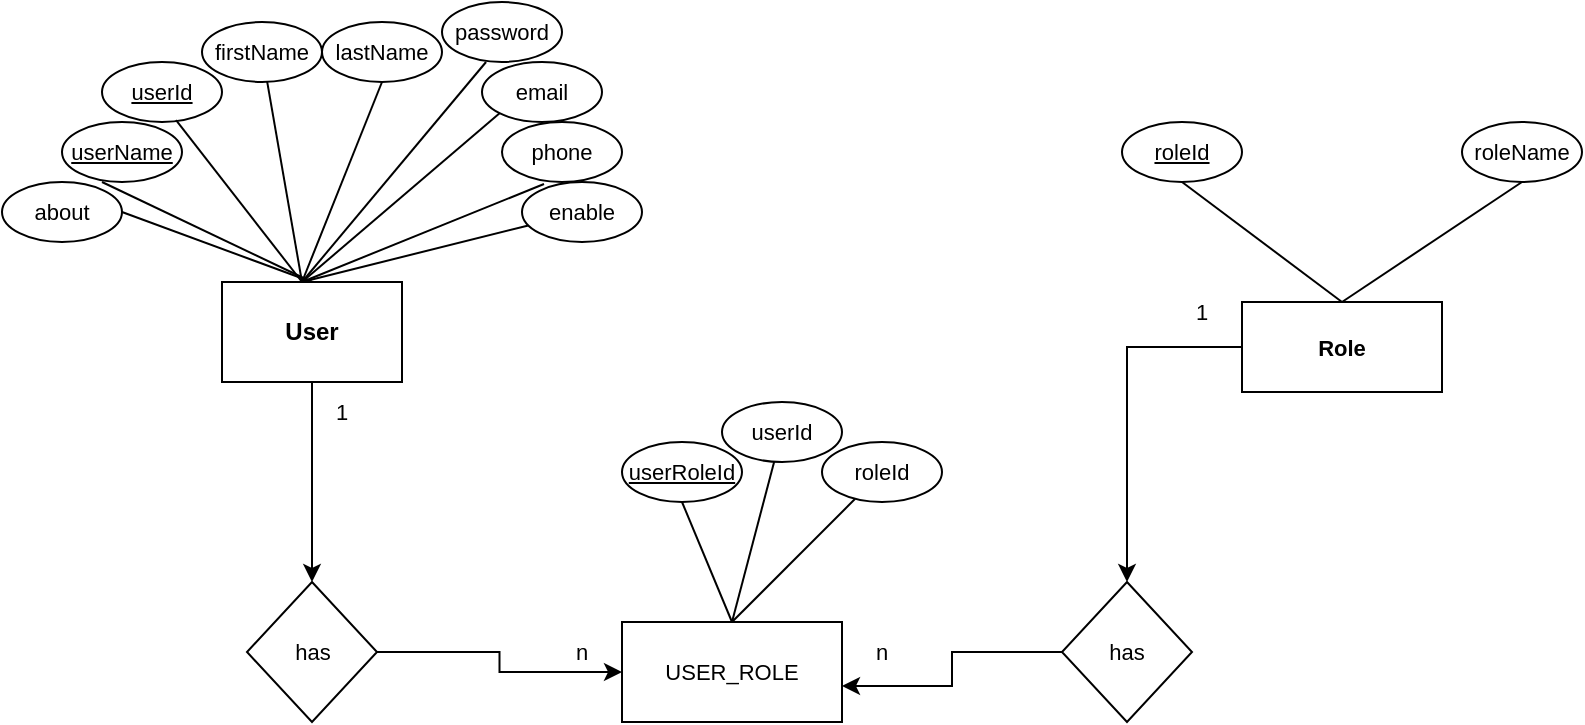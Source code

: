 <mxfile version="19.0.0" type="device"><diagram id="ly4XspIKPr9Rliv0VXN3" name="Page-1"><mxGraphModel dx="868" dy="442" grid="1" gridSize="10" guides="1" tooltips="1" connect="1" arrows="1" fold="1" page="1" pageScale="1" pageWidth="827" pageHeight="1169" math="0" shadow="0"><root><mxCell id="0"/><mxCell id="1" parent="0"/><mxCell id="wRufll379zE3kh95II88-41" style="edgeStyle=orthogonalEdgeStyle;rounded=0;orthogonalLoop=1;jettySize=auto;html=1;exitX=0.5;exitY=1;exitDx=0;exitDy=0;entryX=0.5;entryY=0;entryDx=0;entryDy=0;fontSize=11;" edge="1" parent="1" source="wRufll379zE3kh95II88-1" target="wRufll379zE3kh95II88-37"><mxGeometry relative="1" as="geometry"/></mxCell><mxCell id="wRufll379zE3kh95II88-1" value="&lt;b&gt;User&lt;/b&gt;" style="rounded=0;whiteSpace=wrap;html=1;" vertex="1" parent="1"><mxGeometry x="120" y="180" width="90" height="50" as="geometry"/></mxCell><mxCell id="wRufll379zE3kh95II88-2" value="&lt;font style=&quot;font-size: 11px;&quot;&gt;about&lt;/font&gt;" style="ellipse;whiteSpace=wrap;html=1;" vertex="1" parent="1"><mxGeometry x="10" y="130" width="60" height="30" as="geometry"/></mxCell><mxCell id="wRufll379zE3kh95II88-4" value="" style="endArrow=none;html=1;rounded=0;fontSize=11;exitX=1;exitY=0.5;exitDx=0;exitDy=0;entryX=0.5;entryY=0;entryDx=0;entryDy=0;" edge="1" parent="1" source="wRufll379zE3kh95II88-2" target="wRufll379zE3kh95II88-1"><mxGeometry width="50" height="50" relative="1" as="geometry"><mxPoint x="390" y="280" as="sourcePoint"/><mxPoint x="440" y="230" as="targetPoint"/></mxGeometry></mxCell><mxCell id="wRufll379zE3kh95II88-5" value="&lt;font style=&quot;font-size: 11px;&quot;&gt;&lt;u&gt;userName&lt;/u&gt;&lt;/font&gt;" style="ellipse;whiteSpace=wrap;html=1;" vertex="1" parent="1"><mxGeometry x="40" y="100" width="60" height="30" as="geometry"/></mxCell><mxCell id="wRufll379zE3kh95II88-6" value="&lt;font style=&quot;font-size: 11px;&quot;&gt;&lt;u&gt;userId&lt;/u&gt;&lt;/font&gt;" style="ellipse;whiteSpace=wrap;html=1;" vertex="1" parent="1"><mxGeometry x="60" y="70" width="60" height="30" as="geometry"/></mxCell><mxCell id="wRufll379zE3kh95II88-7" value="" style="endArrow=none;html=1;rounded=0;fontSize=11;exitX=1;exitY=0.5;exitDx=0;exitDy=0;entryX=0.5;entryY=0;entryDx=0;entryDy=0;" edge="1" parent="1" target="wRufll379zE3kh95II88-1"><mxGeometry width="50" height="50" relative="1" as="geometry"><mxPoint x="60" y="130" as="sourcePoint"/><mxPoint x="165" y="155" as="targetPoint"/></mxGeometry></mxCell><mxCell id="wRufll379zE3kh95II88-8" value="" style="endArrow=none;html=1;rounded=0;fontSize=11;exitX=0.617;exitY=0.967;exitDx=0;exitDy=0;exitPerimeter=0;" edge="1" parent="1" source="wRufll379zE3kh95II88-6"><mxGeometry width="50" height="50" relative="1" as="geometry"><mxPoint x="130" y="120" as="sourcePoint"/><mxPoint x="160" y="180" as="targetPoint"/></mxGeometry></mxCell><mxCell id="wRufll379zE3kh95II88-10" value="&lt;font style=&quot;font-size: 11px;&quot;&gt;lastName&lt;/font&gt;" style="ellipse;whiteSpace=wrap;html=1;" vertex="1" parent="1"><mxGeometry x="170" y="50" width="60" height="30" as="geometry"/></mxCell><mxCell id="wRufll379zE3kh95II88-11" value="&lt;font style=&quot;font-size: 11px;&quot;&gt;password&lt;/font&gt;" style="ellipse;whiteSpace=wrap;html=1;" vertex="1" parent="1"><mxGeometry x="230" y="40" width="60" height="30" as="geometry"/></mxCell><mxCell id="wRufll379zE3kh95II88-12" value="&lt;font style=&quot;font-size: 11px;&quot;&gt;firstName&lt;/font&gt;" style="ellipse;whiteSpace=wrap;html=1;" vertex="1" parent="1"><mxGeometry x="110" y="50" width="60" height="30" as="geometry"/></mxCell><mxCell id="wRufll379zE3kh95II88-13" value="&lt;font style=&quot;font-size: 11px;&quot;&gt;email&lt;/font&gt;" style="ellipse;whiteSpace=wrap;html=1;" vertex="1" parent="1"><mxGeometry x="250" y="70" width="60" height="30" as="geometry"/></mxCell><mxCell id="wRufll379zE3kh95II88-14" value="&lt;font style=&quot;font-size: 11px;&quot;&gt;phone&lt;/font&gt;" style="ellipse;whiteSpace=wrap;html=1;" vertex="1" parent="1"><mxGeometry x="260" y="100" width="60" height="30" as="geometry"/></mxCell><mxCell id="wRufll379zE3kh95II88-15" value="&lt;font style=&quot;font-size: 11px;&quot;&gt;enable&lt;/font&gt;" style="ellipse;whiteSpace=wrap;html=1;" vertex="1" parent="1"><mxGeometry x="270" y="130" width="60" height="30" as="geometry"/></mxCell><mxCell id="wRufll379zE3kh95II88-18" value="" style="endArrow=none;html=1;rounded=0;fontSize=11;" edge="1" parent="1" source="wRufll379zE3kh95II88-15"><mxGeometry width="50" height="50" relative="1" as="geometry"><mxPoint x="97.02" y="109.01" as="sourcePoint"/><mxPoint x="160" y="180" as="targetPoint"/></mxGeometry></mxCell><mxCell id="wRufll379zE3kh95II88-19" value="" style="endArrow=none;html=1;rounded=0;fontSize=11;exitX=0.35;exitY=1.033;exitDx=0;exitDy=0;exitPerimeter=0;" edge="1" parent="1" source="wRufll379zE3kh95II88-14"><mxGeometry width="50" height="50" relative="1" as="geometry"><mxPoint x="107.02" y="119.01" as="sourcePoint"/><mxPoint x="160" y="180" as="targetPoint"/></mxGeometry></mxCell><mxCell id="wRufll379zE3kh95II88-20" value="" style="endArrow=none;html=1;rounded=0;fontSize=11;exitX=0;exitY=1;exitDx=0;exitDy=0;" edge="1" parent="1" source="wRufll379zE3kh95II88-13"><mxGeometry width="50" height="50" relative="1" as="geometry"><mxPoint x="117.02" y="129.01" as="sourcePoint"/><mxPoint x="160" y="180" as="targetPoint"/></mxGeometry></mxCell><mxCell id="wRufll379zE3kh95II88-21" value="" style="endArrow=none;html=1;rounded=0;fontSize=11;exitX=0.5;exitY=1;exitDx=0;exitDy=0;" edge="1" parent="1" source="wRufll379zE3kh95II88-10"><mxGeometry width="50" height="50" relative="1" as="geometry"><mxPoint x="127.02" y="139.01" as="sourcePoint"/><mxPoint x="160" y="180" as="targetPoint"/></mxGeometry></mxCell><mxCell id="wRufll379zE3kh95II88-22" value="" style="endArrow=none;html=1;rounded=0;fontSize=11;exitX=0.367;exitY=1;exitDx=0;exitDy=0;exitPerimeter=0;" edge="1" parent="1" source="wRufll379zE3kh95II88-11"><mxGeometry width="50" height="50" relative="1" as="geometry"><mxPoint x="137.02" y="149.01" as="sourcePoint"/><mxPoint x="160" y="180" as="targetPoint"/></mxGeometry></mxCell><mxCell id="wRufll379zE3kh95II88-23" value="" style="endArrow=none;html=1;rounded=0;fontSize=11;" edge="1" parent="1" source="wRufll379zE3kh95II88-12"><mxGeometry width="50" height="50" relative="1" as="geometry"><mxPoint x="147.02" y="159.01" as="sourcePoint"/><mxPoint x="160" y="180" as="targetPoint"/></mxGeometry></mxCell><mxCell id="wRufll379zE3kh95II88-43" style="edgeStyle=orthogonalEdgeStyle;rounded=0;orthogonalLoop=1;jettySize=auto;html=1;exitX=0;exitY=0.5;exitDx=0;exitDy=0;entryX=0.5;entryY=0;entryDx=0;entryDy=0;fontSize=11;" edge="1" parent="1" source="wRufll379zE3kh95II88-24" target="wRufll379zE3kh95II88-38"><mxGeometry relative="1" as="geometry"/></mxCell><mxCell id="wRufll379zE3kh95II88-24" value="&lt;b&gt;Role&lt;/b&gt;" style="rounded=0;whiteSpace=wrap;html=1;fontSize=11;" vertex="1" parent="1"><mxGeometry x="630" y="190" width="100" height="45" as="geometry"/></mxCell><mxCell id="wRufll379zE3kh95II88-25" value="&lt;font style=&quot;font-size: 11px;&quot;&gt;roleName&lt;/font&gt;" style="ellipse;whiteSpace=wrap;html=1;" vertex="1" parent="1"><mxGeometry x="740" y="100" width="60" height="30" as="geometry"/></mxCell><mxCell id="wRufll379zE3kh95II88-26" value="&lt;font style=&quot;font-size: 11px;&quot;&gt;&lt;u&gt;roleId&lt;/u&gt;&lt;/font&gt;" style="ellipse;whiteSpace=wrap;html=1;" vertex="1" parent="1"><mxGeometry x="570" y="100" width="60" height="30" as="geometry"/></mxCell><mxCell id="wRufll379zE3kh95II88-27" value="" style="endArrow=none;html=1;rounded=0;fontSize=11;entryX=0.5;entryY=1;entryDx=0;entryDy=0;exitX=0.5;exitY=0;exitDx=0;exitDy=0;" edge="1" parent="1" source="wRufll379zE3kh95II88-24" target="wRufll379zE3kh95II88-26"><mxGeometry width="50" height="50" relative="1" as="geometry"><mxPoint x="620" y="200" as="sourcePoint"/><mxPoint x="670" y="150" as="targetPoint"/></mxGeometry></mxCell><mxCell id="wRufll379zE3kh95II88-28" value="" style="endArrow=none;html=1;rounded=0;fontSize=11;entryX=0.5;entryY=1;entryDx=0;entryDy=0;exitX=0.5;exitY=0;exitDx=0;exitDy=0;" edge="1" parent="1" source="wRufll379zE3kh95II88-24" target="wRufll379zE3kh95II88-25"><mxGeometry width="50" height="50" relative="1" as="geometry"><mxPoint x="690" y="200" as="sourcePoint"/><mxPoint x="610" y="140" as="targetPoint"/></mxGeometry></mxCell><mxCell id="wRufll379zE3kh95II88-31" value="&lt;font style=&quot;font-size: 11px;&quot;&gt;roleId&lt;/font&gt;" style="ellipse;whiteSpace=wrap;html=1;" vertex="1" parent="1"><mxGeometry x="420" y="260" width="60" height="30" as="geometry"/></mxCell><mxCell id="wRufll379zE3kh95II88-32" value="&lt;font style=&quot;font-size: 11px;&quot;&gt;userId&lt;/font&gt;" style="ellipse;whiteSpace=wrap;html=1;" vertex="1" parent="1"><mxGeometry x="370" y="240" width="60" height="30" as="geometry"/></mxCell><mxCell id="wRufll379zE3kh95II88-33" value="&lt;font style=&quot;font-size: 11px;&quot;&gt;&lt;u&gt;userRoleId&lt;/u&gt;&lt;/font&gt;" style="ellipse;whiteSpace=wrap;html=1;" vertex="1" parent="1"><mxGeometry x="320" y="260" width="60" height="30" as="geometry"/></mxCell><mxCell id="wRufll379zE3kh95II88-34" value="" style="endArrow=none;html=1;rounded=0;fontSize=11;entryX=0.5;entryY=1;entryDx=0;entryDy=0;exitX=0.5;exitY=0;exitDx=0;exitDy=0;" edge="1" parent="1" source="wRufll379zE3kh95II88-29" target="wRufll379zE3kh95II88-33"><mxGeometry width="50" height="50" relative="1" as="geometry"><mxPoint x="420" y="370" as="sourcePoint"/><mxPoint x="390" y="310" as="targetPoint"/></mxGeometry></mxCell><mxCell id="wRufll379zE3kh95II88-35" value="" style="endArrow=none;html=1;rounded=0;fontSize=11;startArrow=none;exitX=0.5;exitY=0;exitDx=0;exitDy=0;" edge="1" parent="1" source="wRufll379zE3kh95II88-29" target="wRufll379zE3kh95II88-31"><mxGeometry width="50" height="50" relative="1" as="geometry"><mxPoint x="414" y="370" as="sourcePoint"/><mxPoint x="400" y="320" as="targetPoint"/></mxGeometry></mxCell><mxCell id="wRufll379zE3kh95II88-36" value="" style="endArrow=none;html=1;rounded=0;fontSize=11;exitX=0.5;exitY=0;exitDx=0;exitDy=0;" edge="1" parent="1" source="wRufll379zE3kh95II88-29" target="wRufll379zE3kh95II88-32"><mxGeometry width="50" height="50" relative="1" as="geometry"><mxPoint x="360" y="380" as="sourcePoint"/><mxPoint x="410" y="330" as="targetPoint"/></mxGeometry></mxCell><mxCell id="wRufll379zE3kh95II88-42" style="edgeStyle=orthogonalEdgeStyle;rounded=0;orthogonalLoop=1;jettySize=auto;html=1;exitX=1;exitY=0.5;exitDx=0;exitDy=0;entryX=0;entryY=0.5;entryDx=0;entryDy=0;fontSize=11;" edge="1" parent="1" source="wRufll379zE3kh95II88-37" target="wRufll379zE3kh95II88-29"><mxGeometry relative="1" as="geometry"/></mxCell><mxCell id="wRufll379zE3kh95II88-37" value="has" style="rhombus;whiteSpace=wrap;html=1;fontSize=11;" vertex="1" parent="1"><mxGeometry x="132.5" y="330" width="65" height="70" as="geometry"/></mxCell><mxCell id="wRufll379zE3kh95II88-44" style="edgeStyle=orthogonalEdgeStyle;rounded=0;orthogonalLoop=1;jettySize=auto;html=1;exitX=0;exitY=0.5;exitDx=0;exitDy=0;entryX=1;entryY=0.64;entryDx=0;entryDy=0;entryPerimeter=0;fontSize=11;" edge="1" parent="1" source="wRufll379zE3kh95II88-38" target="wRufll379zE3kh95II88-29"><mxGeometry relative="1" as="geometry"/></mxCell><mxCell id="wRufll379zE3kh95II88-38" value="has" style="rhombus;whiteSpace=wrap;html=1;fontSize=11;" vertex="1" parent="1"><mxGeometry x="540" y="330" width="65" height="70" as="geometry"/></mxCell><mxCell id="wRufll379zE3kh95II88-29" value="USER_ROLE" style="rounded=0;whiteSpace=wrap;html=1;fontSize=11;" vertex="1" parent="1"><mxGeometry x="320" y="350" width="110" height="50" as="geometry"/></mxCell><mxCell id="wRufll379zE3kh95II88-45" value="1" style="text;html=1;strokeColor=none;fillColor=none;align=center;verticalAlign=middle;whiteSpace=wrap;rounded=0;fontSize=11;" vertex="1" parent="1"><mxGeometry x="150" y="230" width="60" height="30" as="geometry"/></mxCell><mxCell id="wRufll379zE3kh95II88-46" value="n" style="text;html=1;strokeColor=none;fillColor=none;align=center;verticalAlign=middle;whiteSpace=wrap;rounded=0;fontSize=11;" vertex="1" parent="1"><mxGeometry x="270" y="350" width="60" height="30" as="geometry"/></mxCell><mxCell id="wRufll379zE3kh95II88-47" value="n" style="text;html=1;strokeColor=none;fillColor=none;align=center;verticalAlign=middle;whiteSpace=wrap;rounded=0;fontSize=11;" vertex="1" parent="1"><mxGeometry x="420" y="350" width="60" height="30" as="geometry"/></mxCell><mxCell id="wRufll379zE3kh95II88-48" value="1" style="text;html=1;strokeColor=none;fillColor=none;align=center;verticalAlign=middle;whiteSpace=wrap;rounded=0;fontSize=11;" vertex="1" parent="1"><mxGeometry x="580" y="180" width="60" height="30" as="geometry"/></mxCell></root></mxGraphModel></diagram></mxfile>